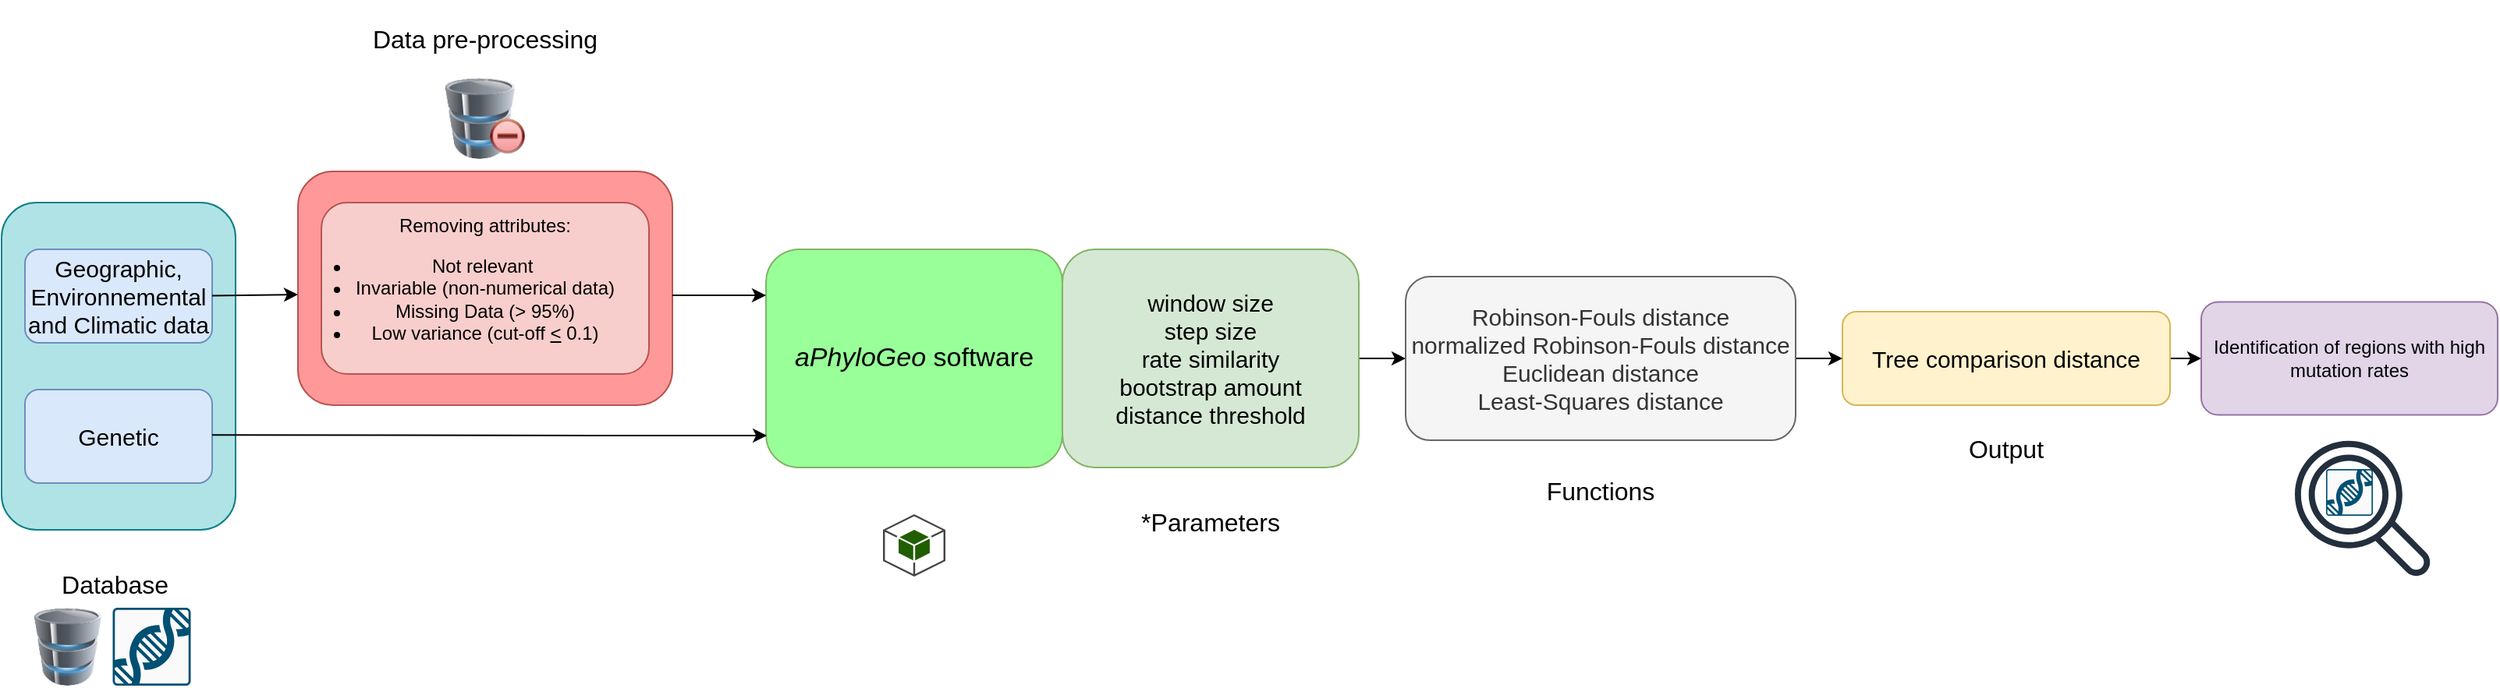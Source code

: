 <mxfile version="24.6.5" type="github">
  <diagram name="Page-1" id="-rFiT2QOCS_2W7RfbsIS">
    <mxGraphModel dx="611" dy="317" grid="1" gridSize="10" guides="1" tooltips="1" connect="1" arrows="1" fold="1" page="1" pageScale="1" pageWidth="827" pageHeight="1169" math="0" shadow="0">
      <root>
        <mxCell id="0" />
        <mxCell id="1" parent="0" />
        <mxCell id="SzXXKODQA_d7fAglRIwC-2" value="" style="rounded=1;whiteSpace=wrap;html=1;fillColor=#FF9999;strokeColor=#b85450;arcSize=15;" vertex="1" parent="1">
          <mxGeometry x="260" y="190" width="240" height="150" as="geometry" />
        </mxCell>
        <mxCell id="SzXXKODQA_d7fAglRIwC-3" value="" style="rounded=1;whiteSpace=wrap;html=1;fillColor=#b0e3e6;strokeColor=#0e8088;" vertex="1" parent="1">
          <mxGeometry x="70" y="210" width="150" height="210" as="geometry" />
        </mxCell>
        <mxCell id="SzXXKODQA_d7fAglRIwC-4" value="&lt;font style=&quot;font-size: 15px;&quot;&gt;Geographic, Environnemental and Climatic data&lt;/font&gt;" style="rounded=1;whiteSpace=wrap;html=1;fillColor=#dae8fc;strokeColor=#6c8ebf;" vertex="1" parent="1">
          <mxGeometry x="85" y="240" width="120" height="60" as="geometry" />
        </mxCell>
        <mxCell id="SzXXKODQA_d7fAglRIwC-5" value="&lt;font style=&quot;font-size: 15px;&quot;&gt;Genetic&lt;/font&gt;" style="rounded=1;whiteSpace=wrap;html=1;fillColor=#dae8fc;strokeColor=#6c8ebf;" vertex="1" parent="1">
          <mxGeometry x="85" y="330" width="120" height="60" as="geometry" />
        </mxCell>
        <mxCell id="SzXXKODQA_d7fAglRIwC-6" value="&lt;div style=&quot;&quot;&gt;&lt;span style=&quot;background-color: initial;&quot;&gt;Removing attributes:&lt;/span&gt;&lt;/div&gt;&lt;div&gt;&lt;ul style=&quot;margin-left: 0px; margin-top: 12px; padding-left: 0px;&quot;&gt;&lt;li style=&quot;&quot;&gt;Not relevant&amp;nbsp;&lt;/li&gt;&lt;li&gt;Invariable (non-numerical data)&lt;/li&gt;&lt;li&gt;Missing Data (&amp;gt; 95%)&lt;/li&gt;&lt;li&gt;Low variance (cut-off &lt;u&gt;&amp;lt;&lt;/u&gt; 0.1)&lt;/li&gt;&lt;/ul&gt;&lt;/div&gt;" style="rounded=1;whiteSpace=wrap;html=1;fillColor=#f8cecc;strokeColor=#b85450;align=center;" vertex="1" parent="1">
          <mxGeometry x="275" y="210" width="210" height="110" as="geometry" />
        </mxCell>
        <mxCell id="SzXXKODQA_d7fAglRIwC-7" value="&lt;font style=&quot;font-size: 17px;&quot;&gt;&lt;i&gt;aPhyloGeo&lt;/i&gt; software&lt;/font&gt;" style="rounded=1;whiteSpace=wrap;html=1;fillColor=#99FF99;strokeColor=#82b366;" vertex="1" parent="1">
          <mxGeometry x="560" y="240" width="190" height="140" as="geometry" />
        </mxCell>
        <mxCell id="SzXXKODQA_d7fAglRIwC-8" value="" style="endArrow=classic;html=1;rounded=0;entryX=0.003;entryY=0.854;entryDx=0;entryDy=0;entryPerimeter=0;" edge="1" parent="1">
          <mxGeometry width="50" height="50" relative="1" as="geometry">
            <mxPoint x="205" y="359.17" as="sourcePoint" />
            <mxPoint x="560.57" y="359.56" as="targetPoint" />
          </mxGeometry>
        </mxCell>
        <mxCell id="SzXXKODQA_d7fAglRIwC-42" value="" style="edgeStyle=orthogonalEdgeStyle;rounded=0;orthogonalLoop=1;jettySize=auto;html=1;" edge="1" parent="1" source="SzXXKODQA_d7fAglRIwC-9" target="SzXXKODQA_d7fAglRIwC-25">
          <mxGeometry relative="1" as="geometry" />
        </mxCell>
        <mxCell id="SzXXKODQA_d7fAglRIwC-9" value="&lt;div style=&quot;margin-top: 0px; margin-bottom: 0px; padding-left: 0px; padding-right: 0px;&quot;&gt;&lt;span style=&quot;background-color: initial; font-size: 15px;&quot;&gt;window size&lt;br&gt;&lt;/span&gt;&lt;span style=&quot;background-color: initial; font-size: 15px;&quot;&gt;step size&lt;br&gt;&lt;/span&gt;&lt;span style=&quot;background-color: initial; font-size: 15px;&quot;&gt;rate similarity&lt;/span&gt;&lt;br style=&quot;font-size: 16px;&quot;&gt;&lt;span style=&quot;background-color: initial; font-size: 15px;&quot;&gt;bootstrap amount&lt;/span&gt;&lt;br style=&quot;font-size: 16px;&quot;&gt;&lt;span style=&quot;background-color: initial; font-size: 15px;&quot;&gt;distance threshold&lt;/span&gt;&lt;br&gt;&lt;/div&gt;" style="rounded=1;whiteSpace=wrap;html=1;align=center;fillColor=#d5e8d4;strokeColor=#82b366;" vertex="1" parent="1">
          <mxGeometry x="750" y="240" width="190" height="140" as="geometry" />
        </mxCell>
        <mxCell id="SzXXKODQA_d7fAglRIwC-44" value="" style="edgeStyle=orthogonalEdgeStyle;rounded=0;orthogonalLoop=1;jettySize=auto;html=1;" edge="1" parent="1" source="SzXXKODQA_d7fAglRIwC-12" target="SzXXKODQA_d7fAglRIwC-39">
          <mxGeometry relative="1" as="geometry" />
        </mxCell>
        <mxCell id="SzXXKODQA_d7fAglRIwC-12" value="&lt;font style=&quot;font-size: 15px;&quot;&gt;Tree comparison distance&lt;/font&gt;" style="rounded=1;whiteSpace=wrap;html=1;fillColor=#fff2cc;strokeColor=#d6b656;" vertex="1" parent="1">
          <mxGeometry x="1250" y="280" width="210" height="60" as="geometry" />
        </mxCell>
        <mxCell id="SzXXKODQA_d7fAglRIwC-13" value="Database&amp;nbsp;" style="text;html=1;align=center;verticalAlign=middle;whiteSpace=wrap;rounded=0;fontSize=16;" vertex="1" parent="1">
          <mxGeometry x="115" y="440" width="60" height="30" as="geometry" />
        </mxCell>
        <mxCell id="SzXXKODQA_d7fAglRIwC-14" value="Data pre-processing" style="text;html=1;align=center;verticalAlign=middle;whiteSpace=wrap;rounded=0;fontSize=16;" vertex="1" parent="1">
          <mxGeometry x="305" y="80" width="150" height="50" as="geometry" />
        </mxCell>
        <mxCell id="SzXXKODQA_d7fAglRIwC-15" value="Output" style="text;html=1;align=center;verticalAlign=middle;whiteSpace=wrap;rounded=0;fontSize=16;" vertex="1" parent="1">
          <mxGeometry x="1326.25" y="343" width="57.5" height="50" as="geometry" />
        </mxCell>
        <mxCell id="SzXXKODQA_d7fAglRIwC-16" value="*Parameters" style="text;html=1;align=center;verticalAlign=middle;whiteSpace=wrap;rounded=0;fontSize=16;" vertex="1" parent="1">
          <mxGeometry x="801.25" y="390" width="87.5" height="50" as="geometry" />
        </mxCell>
        <mxCell id="SzXXKODQA_d7fAglRIwC-17" value="" style="image;html=1;image=img/lib/clip_art/computers/Database_Minus_128x128.png" vertex="1" parent="1">
          <mxGeometry x="350.75" y="130" width="58.5" height="52" as="geometry" />
        </mxCell>
        <mxCell id="SzXXKODQA_d7fAglRIwC-18" value="" style="image;html=1;image=img/lib/clip_art/computers/Database_128x128.png" vertex="1" parent="1">
          <mxGeometry x="85" y="470" width="55" height="50" as="geometry" />
        </mxCell>
        <mxCell id="SzXXKODQA_d7fAglRIwC-19" value="" style="outlineConnect=0;dashed=0;verticalLabelPosition=bottom;verticalAlign=top;align=center;html=1;shape=mxgraph.aws3.android;fillColor=#205E00;gradientColor=none;" vertex="1" parent="1">
          <mxGeometry x="635" y="410" width="40" height="40" as="geometry" />
        </mxCell>
        <mxCell id="SzXXKODQA_d7fAglRIwC-20" value="" style="shape=image;html=1;verticalAlign=top;verticalLabelPosition=bottom;labelBackgroundColor=#ffffff;imageAspect=0;aspect=fixed;image=https://cdn1.iconfinder.com/data/icons/CrystalClear/128x128/apps/package_utilities.png" vertex="1" parent="1">
          <mxGeometry x="821" y="431" width="48" height="48" as="geometry" />
        </mxCell>
        <mxCell id="SzXXKODQA_d7fAglRIwC-21" value="" style="shape=image;html=1;verticalAlign=top;verticalLabelPosition=bottom;labelBackgroundColor=#ffffff;imageAspect=0;aspect=fixed;image=https://cdn2.iconfinder.com/data/icons/css-vol-2/24/list-tree-128.png" vertex="1" parent="1">
          <mxGeometry x="1333" y="387" width="44" height="44" as="geometry" />
        </mxCell>
        <mxCell id="SzXXKODQA_d7fAglRIwC-22" value="" style="sketch=0;points=[[0.015,0.015,0],[0.985,0.015,0],[0.985,0.985,0],[0.015,0.985,0],[0.25,0,0],[0.5,0,0],[0.75,0,0],[1,0.25,0],[1,0.5,0],[1,0.75,0],[0.75,1,0],[0.5,1,0],[0.25,1,0],[0,0.75,0],[0,0.5,0],[0,0.25,0]];verticalLabelPosition=bottom;html=1;verticalAlign=top;aspect=fixed;align=center;pointerEvents=1;shape=mxgraph.cisco19.rect;prIcon=cisco_dna_center;fillColor=#FAFAFA;strokeColor=#005073;" vertex="1" parent="1">
          <mxGeometry x="141.25" y="470" width="50" height="50" as="geometry" />
        </mxCell>
        <mxCell id="SzXXKODQA_d7fAglRIwC-43" value="" style="edgeStyle=orthogonalEdgeStyle;rounded=0;orthogonalLoop=1;jettySize=auto;html=1;" edge="1" parent="1" source="SzXXKODQA_d7fAglRIwC-25" target="SzXXKODQA_d7fAglRIwC-12">
          <mxGeometry relative="1" as="geometry" />
        </mxCell>
        <mxCell id="SzXXKODQA_d7fAglRIwC-25" value="&lt;div style=&quot;margin-top: 0px; margin-bottom: 0px; padding-left: 0px; padding-right: 0px;&quot;&gt;&lt;span style=&quot;background-color: initial; font-size: 15px;&quot;&gt;Robinson-Fouls distance&lt;br&gt;&lt;/span&gt;&lt;span style=&quot;background-color: initial; font-size: 15px;&quot;&gt;normalized Robinson-Fouls distance&lt;br&gt;&lt;/span&gt;&lt;span style=&quot;font-size: 15px;&quot;&gt;Euclidean distance&lt;/span&gt;&lt;br style=&quot;font-size: 16px;&quot;&gt;&lt;span style=&quot;font-size: 15px;&quot;&gt;Least-Squares distance&lt;/span&gt;&lt;/div&gt;" style="rounded=1;whiteSpace=wrap;html=1;align=center;fillColor=#f5f5f5;strokeColor=#666666;fontColor=#333333;" vertex="1" parent="1">
          <mxGeometry x="970" y="257.5" width="250" height="105" as="geometry" />
        </mxCell>
        <mxCell id="SzXXKODQA_d7fAglRIwC-29" value="" style="endArrow=classic;html=1;rounded=0;exitX=1;exitY=0.5;exitDx=0;exitDy=0;" edge="1" parent="1">
          <mxGeometry width="50" height="50" relative="1" as="geometry">
            <mxPoint x="205" y="269.74" as="sourcePoint" />
            <mxPoint x="260" y="269" as="targetPoint" />
          </mxGeometry>
        </mxCell>
        <mxCell id="SzXXKODQA_d7fAglRIwC-38" value="" style="endArrow=classic;html=1;rounded=0;exitX=1;exitY=0.5;exitDx=0;exitDy=0;" edge="1" parent="1">
          <mxGeometry width="50" height="50" relative="1" as="geometry">
            <mxPoint x="500" y="269.52" as="sourcePoint" />
            <mxPoint x="560" y="269.52" as="targetPoint" />
          </mxGeometry>
        </mxCell>
        <mxCell id="SzXXKODQA_d7fAglRIwC-39" value="Identification of regions with high mutation rates" style="rounded=1;whiteSpace=wrap;html=1;align=center;fillColor=#e1d5e7;strokeColor=#9673a6;" vertex="1" parent="1">
          <mxGeometry x="1480" y="273.75" width="190" height="72.5" as="geometry" />
        </mxCell>
        <mxCell id="SzXXKODQA_d7fAglRIwC-45" value="Functions" style="text;html=1;align=center;verticalAlign=middle;whiteSpace=wrap;rounded=0;fontSize=16;" vertex="1" parent="1">
          <mxGeometry x="1051.25" y="370" width="87.5" height="50" as="geometry" />
        </mxCell>
        <mxCell id="SzXXKODQA_d7fAglRIwC-47" value="" style="shape=image;html=1;verticalAlign=top;verticalLabelPosition=bottom;labelBackgroundColor=#ffffff;imageAspect=0;aspect=fixed;image=https://cdn1.iconfinder.com/data/icons/competitive-strategy-and-corporate-training/512/597_Command_computer_function_process_progress_game_gaming_genres_programing-128.png" vertex="1" parent="1">
          <mxGeometry x="1061" y="411" width="68" height="68" as="geometry" />
        </mxCell>
        <mxCell id="SzXXKODQA_d7fAglRIwC-51" value="" style="sketch=0;points=[[0.015,0.015,0],[0.985,0.015,0],[0.985,0.985,0],[0.015,0.985,0],[0.25,0,0],[0.5,0,0],[0.75,0,0],[1,0.25,0],[1,0.5,0],[1,0.75,0],[0.75,1,0],[0.5,1,0],[0.25,1,0],[0,0.75,0],[0,0.5,0],[0,0.25,0]];verticalLabelPosition=bottom;html=1;verticalAlign=top;aspect=fixed;align=center;pointerEvents=1;shape=mxgraph.cisco19.rect;prIcon=cisco_dna_center;fillColor=#FAFAFA;strokeColor=#005073;" vertex="1" parent="1">
          <mxGeometry x="1560" y="381" width="30" height="30" as="geometry" />
        </mxCell>
        <mxCell id="SzXXKODQA_d7fAglRIwC-50" value="" style="sketch=0;outlineConnect=0;fontColor=#232F3E;gradientColor=none;fillColor=#232F3D;strokeColor=none;dashed=0;verticalLabelPosition=bottom;verticalAlign=top;align=center;html=1;fontSize=12;fontStyle=0;aspect=fixed;pointerEvents=1;shape=mxgraph.aws4.magnifying_glass_2;" vertex="1" parent="1">
          <mxGeometry x="1540" y="362.5" width="87.5" height="87.5" as="geometry" />
        </mxCell>
      </root>
    </mxGraphModel>
  </diagram>
</mxfile>
